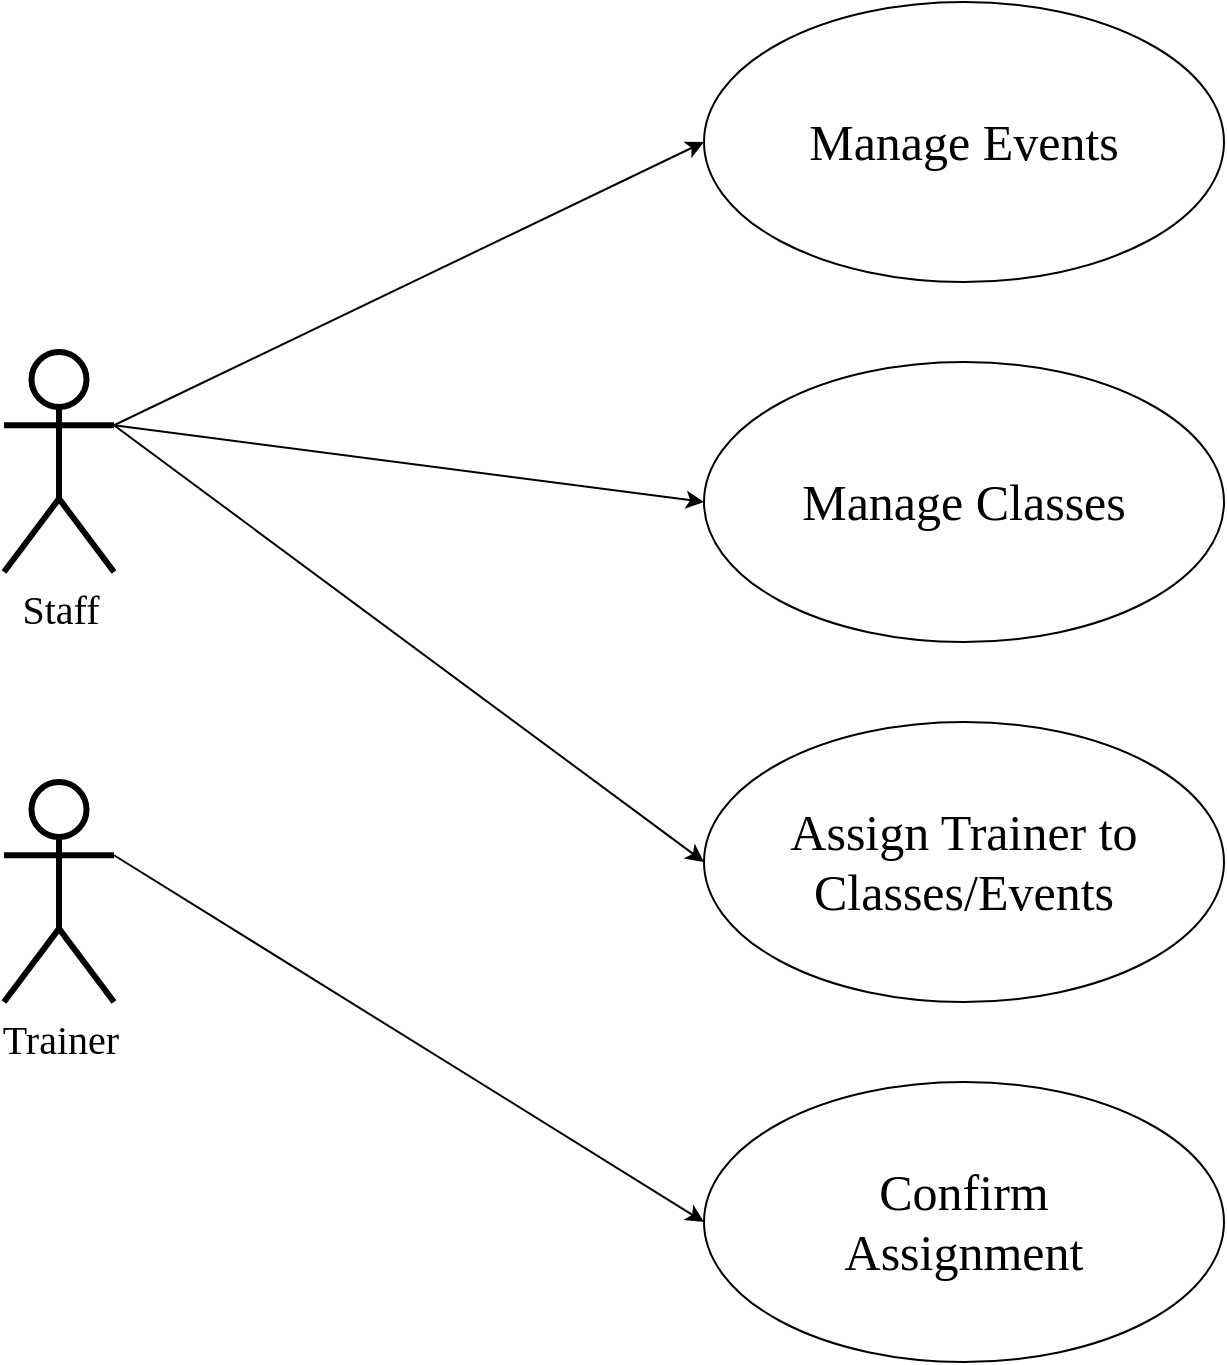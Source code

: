 <mxfile version="10.4.2" type="device"><diagram id="DSZmgdvpfBfyz62wj5Zm" name="Page-1"><mxGraphModel dx="1400" dy="957" grid="1" gridSize="10" guides="1" tooltips="1" connect="1" arrows="1" fold="1" page="1" pageScale="1" pageWidth="850" pageHeight="1100" math="0" shadow="0"><root><mxCell id="0"/><mxCell id="1" parent="0"/><mxCell id="JbwypsiaeJsLBNa4BC5s-1" value="&lt;font style=&quot;font-size: 25px&quot; face=&quot;Poppins&quot;&gt;Manage Events&lt;/font&gt;" style="ellipse;whiteSpace=wrap;html=1;" vertex="1" parent="1"><mxGeometry x="500" y="110" width="260" height="140" as="geometry"/></mxCell><mxCell id="JbwypsiaeJsLBNa4BC5s-2" value="&lt;font style=&quot;font-size: 25px&quot; face=&quot;Poppins&quot;&gt;Manage Classes&lt;/font&gt;" style="ellipse;whiteSpace=wrap;html=1;" vertex="1" parent="1"><mxGeometry x="500" y="290" width="260" height="140" as="geometry"/></mxCell><mxCell id="JbwypsiaeJsLBNa4BC5s-3" value="&lt;font face=&quot;Poppins&quot; style=&quot;font-size: 25px&quot;&gt;Assign Trainer to Classes/Events&lt;/font&gt;&lt;br&gt;" style="ellipse;whiteSpace=wrap;html=1;" vertex="1" parent="1"><mxGeometry x="500" y="470" width="260" height="140" as="geometry"/></mxCell><mxCell id="JbwypsiaeJsLBNa4BC5s-4" value="&lt;font style=&quot;font-size: 25px&quot; face=&quot;Poppins&quot;&gt;Confirm&lt;br&gt;Assignment&lt;/font&gt;" style="ellipse;whiteSpace=wrap;html=1;" vertex="1" parent="1"><mxGeometry x="500" y="650" width="260" height="140" as="geometry"/></mxCell><mxCell id="JbwypsiaeJsLBNa4BC5s-8" style="rounded=0;orthogonalLoop=1;jettySize=auto;html=1;exitX=1;exitY=0.333;exitDx=0;exitDy=0;exitPerimeter=0;entryX=0;entryY=0.5;entryDx=0;entryDy=0;" edge="1" parent="1" source="JbwypsiaeJsLBNa4BC5s-6" target="JbwypsiaeJsLBNa4BC5s-1"><mxGeometry relative="1" as="geometry"/></mxCell><mxCell id="JbwypsiaeJsLBNa4BC5s-9" style="edgeStyle=none;rounded=0;orthogonalLoop=1;jettySize=auto;html=1;exitX=1;exitY=0.333;exitDx=0;exitDy=0;exitPerimeter=0;entryX=0;entryY=0.5;entryDx=0;entryDy=0;" edge="1" parent="1" source="JbwypsiaeJsLBNa4BC5s-6" target="JbwypsiaeJsLBNa4BC5s-2"><mxGeometry relative="1" as="geometry"/></mxCell><mxCell id="JbwypsiaeJsLBNa4BC5s-10" style="edgeStyle=none;rounded=0;orthogonalLoop=1;jettySize=auto;html=1;exitX=1;exitY=0.333;exitDx=0;exitDy=0;exitPerimeter=0;entryX=0;entryY=0.5;entryDx=0;entryDy=0;" edge="1" parent="1" source="JbwypsiaeJsLBNa4BC5s-6" target="JbwypsiaeJsLBNa4BC5s-3"><mxGeometry relative="1" as="geometry"/></mxCell><mxCell id="JbwypsiaeJsLBNa4BC5s-11" style="edgeStyle=none;rounded=0;orthogonalLoop=1;jettySize=auto;html=1;exitX=1;exitY=0.333;exitDx=0;exitDy=0;exitPerimeter=0;entryX=0;entryY=0.5;entryDx=0;entryDy=0;" edge="1" parent="1" source="JbwypsiaeJsLBNa4BC5s-7" target="JbwypsiaeJsLBNa4BC5s-4"><mxGeometry relative="1" as="geometry"/></mxCell><mxCell id="JbwypsiaeJsLBNa4BC5s-6" value="&lt;font style=&quot;font-size: 20px&quot;&gt;Staff&lt;br&gt;&lt;/font&gt;" style="shape=umlActor;verticalLabelPosition=bottom;labelBackgroundColor=#ffffff;verticalAlign=top;html=1;outlineConnect=0;fontFamily=Poppins;strokeWidth=3;" vertex="1" parent="1"><mxGeometry x="150" y="285" width="55" height="110" as="geometry"/></mxCell><mxCell id="JbwypsiaeJsLBNa4BC5s-7" value="&lt;font style=&quot;font-size: 20px&quot;&gt;Trainer&lt;/font&gt;" style="shape=umlActor;verticalLabelPosition=bottom;labelBackgroundColor=#ffffff;verticalAlign=top;html=1;outlineConnect=0;fontFamily=Poppins;strokeWidth=3;" vertex="1" parent="1"><mxGeometry x="150" y="500" width="55" height="110" as="geometry"/></mxCell></root></mxGraphModel></diagram></mxfile>
